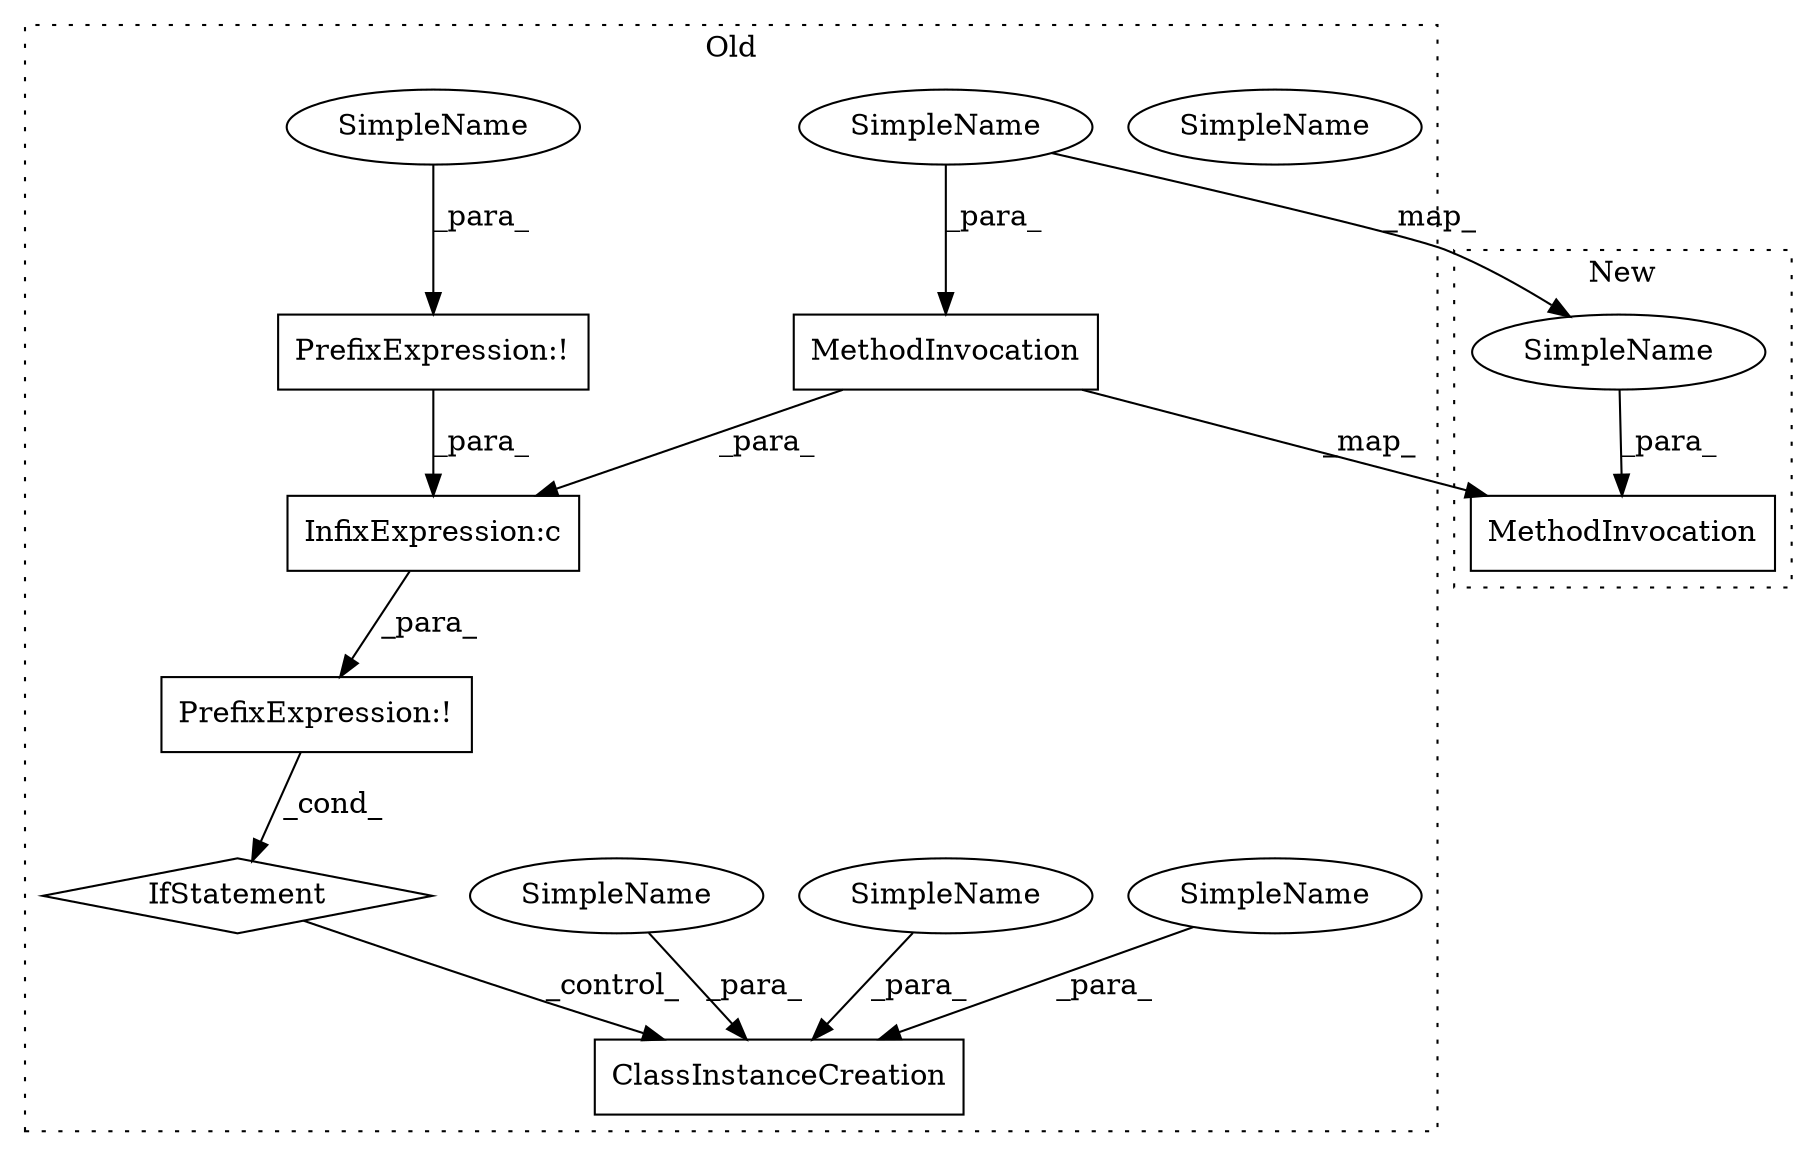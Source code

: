 digraph G {
subgraph cluster0 {
1 [label="ClassInstanceCreation" a="14" s="3011,3074" l="30,1" shape="box"];
2 [label="IfStatement" a="25" s="2846,2918" l="4,14" shape="diamond"];
3 [label="MethodInvocation" a="32" s="2858,2881" l="14,1" shape="box"];
5 [label="SimpleName" a="42" s="3041" l="9" shape="ellipse"];
6 [label="SimpleName" a="42" s="-1" l="0" shape="ellipse"];
7 [label="SimpleName" a="42" s="2872" l="9" shape="ellipse"];
8 [label="SimpleName" a="42" s="3052" l="9" shape="ellipse"];
9 [label="SimpleName" a="42" s="3063" l="11" shape="ellipse"];
11 [label="SimpleName" a="42" s="-1" l="0" shape="ellipse"];
12 [label="PrefixExpression:!" a="38" s="2850" l="0" shape="box"];
13 [label="PrefixExpression:!" a="38" s="2850" l="-2851" shape="box"];
14 [label="InfixExpression:c" a="27" s="2882" l="-32" shape="box"];
label = "Old";
style="dotted";
}
subgraph cluster1 {
4 [label="MethodInvocation" a="32" s="2304,2328" l="14,1" shape="box"];
10 [label="SimpleName" a="42" s="2318" l="10" shape="ellipse"];
label = "New";
style="dotted";
}
2 -> 1 [label="_control_"];
3 -> 4 [label="_map_"];
3 -> 14 [label="_para_"];
5 -> 1 [label="_para_"];
7 -> 3 [label="_para_"];
7 -> 10 [label="_map_"];
8 -> 1 [label="_para_"];
9 -> 1 [label="_para_"];
10 -> 4 [label="_para_"];
11 -> 13 [label="_para_"];
12 -> 2 [label="_cond_"];
13 -> 14 [label="_para_"];
14 -> 12 [label="_para_"];
}
